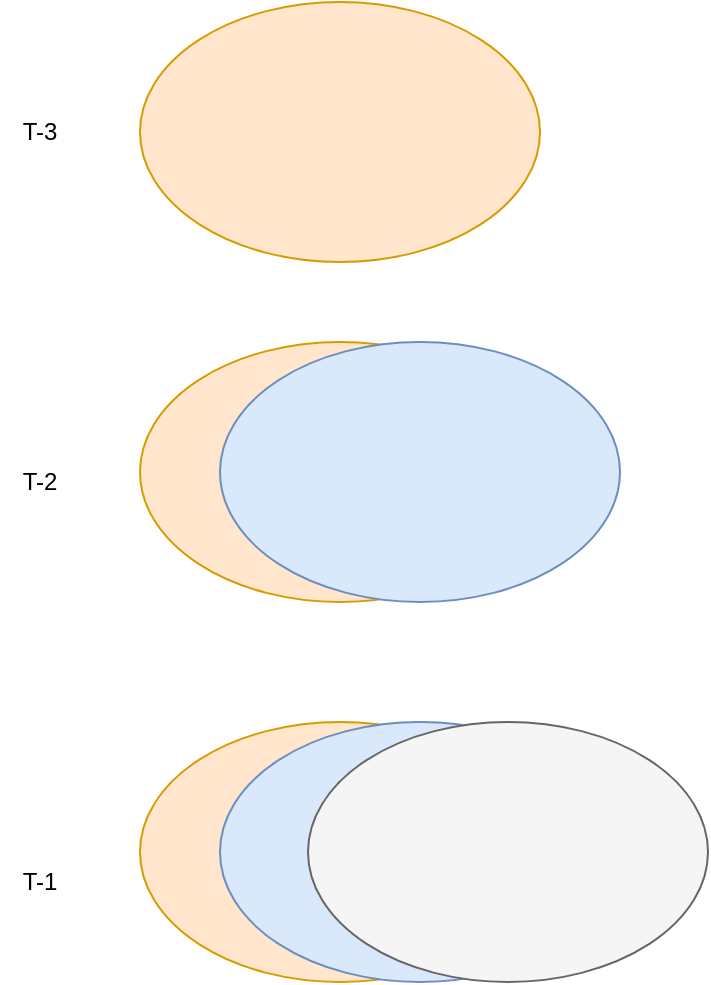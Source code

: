 <mxfile version="14.9.0" type="github">
  <diagram id="0oDl1MHd10yxktUDLVmI" name="Page-1">
    <mxGraphModel dx="1255" dy="811" grid="1" gridSize="10" guides="1" tooltips="1" connect="1" arrows="1" fold="1" page="1" pageScale="1" pageWidth="827" pageHeight="1169" math="0" shadow="0">
      <root>
        <mxCell id="0" />
        <mxCell id="1" parent="0" />
        <mxCell id="EZFK8i8KoXwRZ8VUh1wl-1" value="" style="ellipse;whiteSpace=wrap;html=1;fillColor=#ffe6cc;strokeColor=#d79b00;" parent="1" vertex="1">
          <mxGeometry x="230" y="250" width="200" height="130" as="geometry" />
        </mxCell>
        <mxCell id="EZFK8i8KoXwRZ8VUh1wl-4" value="T-3" style="text;html=1;strokeColor=none;fillColor=none;align=center;verticalAlign=middle;whiteSpace=wrap;rounded=0;" parent="1" vertex="1">
          <mxGeometry x="160" y="305" width="40" height="20" as="geometry" />
        </mxCell>
        <mxCell id="EZFK8i8KoXwRZ8VUh1wl-5" value="T-2" style="text;html=1;strokeColor=none;fillColor=none;align=center;verticalAlign=middle;whiteSpace=wrap;rounded=0;" parent="1" vertex="1">
          <mxGeometry x="160" y="480" width="40" height="20" as="geometry" />
        </mxCell>
        <mxCell id="XyFCjjfE8dOl_hGJLJF1-1" value="" style="ellipse;whiteSpace=wrap;html=1;fillColor=#ffe6cc;strokeColor=#d79b00;" vertex="1" parent="1">
          <mxGeometry x="230" y="420" width="200" height="130" as="geometry" />
        </mxCell>
        <mxCell id="EZFK8i8KoXwRZ8VUh1wl-2" value="" style="ellipse;whiteSpace=wrap;html=1;fillColor=#dae8fc;strokeColor=#6c8ebf;" parent="1" vertex="1">
          <mxGeometry x="270" y="420" width="200" height="130" as="geometry" />
        </mxCell>
        <mxCell id="XyFCjjfE8dOl_hGJLJF1-2" value="T-1" style="text;html=1;strokeColor=none;fillColor=none;align=center;verticalAlign=middle;whiteSpace=wrap;rounded=0;" vertex="1" parent="1">
          <mxGeometry x="160" y="680" width="40" height="20" as="geometry" />
        </mxCell>
        <mxCell id="XyFCjjfE8dOl_hGJLJF1-3" value="" style="ellipse;whiteSpace=wrap;html=1;fillColor=#ffe6cc;strokeColor=#d79b00;" vertex="1" parent="1">
          <mxGeometry x="230" y="610" width="200" height="130" as="geometry" />
        </mxCell>
        <mxCell id="XyFCjjfE8dOl_hGJLJF1-4" value="" style="ellipse;whiteSpace=wrap;html=1;fillColor=#dae8fc;strokeColor=#6c8ebf;" vertex="1" parent="1">
          <mxGeometry x="270" y="610" width="200" height="130" as="geometry" />
        </mxCell>
        <mxCell id="EZFK8i8KoXwRZ8VUh1wl-3" value="" style="ellipse;whiteSpace=wrap;html=1;fillColor=#f5f5f5;strokeColor=#666666;fontColor=#333333;" parent="1" vertex="1">
          <mxGeometry x="314" y="610" width="200" height="130" as="geometry" />
        </mxCell>
      </root>
    </mxGraphModel>
  </diagram>
</mxfile>
